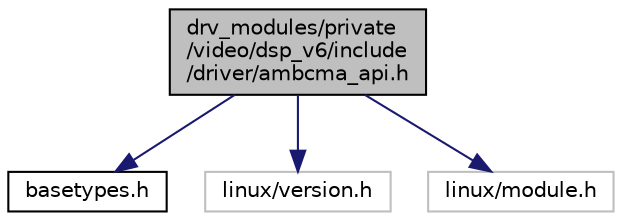 digraph "drv_modules/private/video/dsp_v6/include/driver/ambcma_api.h"
{
 // INTERACTIVE_SVG=YES
 // LATEX_PDF_SIZE
  bgcolor="transparent";
  edge [fontname="Helvetica",fontsize="10",labelfontname="Helvetica",labelfontsize="10"];
  node [fontname="Helvetica",fontsize="10",shape=record];
  Node1 [label="drv_modules/private\l/video/dsp_v6/include\l/driver/ambcma_api.h",height=0.2,width=0.4,color="black", fillcolor="grey75", style="filled", fontcolor="black",tooltip=" "];
  Node1 -> Node2 [color="midnightblue",fontsize="10",style="solid",fontname="Helvetica"];
  Node2 [label="basetypes.h",height=0.2,width=0.4,color="black",URL="$de/ddc/basetypes_8h.html",tooltip="This file defines basic types used in all IAV driver and header files."];
  Node1 -> Node3 [color="midnightblue",fontsize="10",style="solid",fontname="Helvetica"];
  Node3 [label="linux/version.h",height=0.2,width=0.4,color="grey75",tooltip=" "];
  Node1 -> Node4 [color="midnightblue",fontsize="10",style="solid",fontname="Helvetica"];
  Node4 [label="linux/module.h",height=0.2,width=0.4,color="grey75",tooltip=" "];
}
